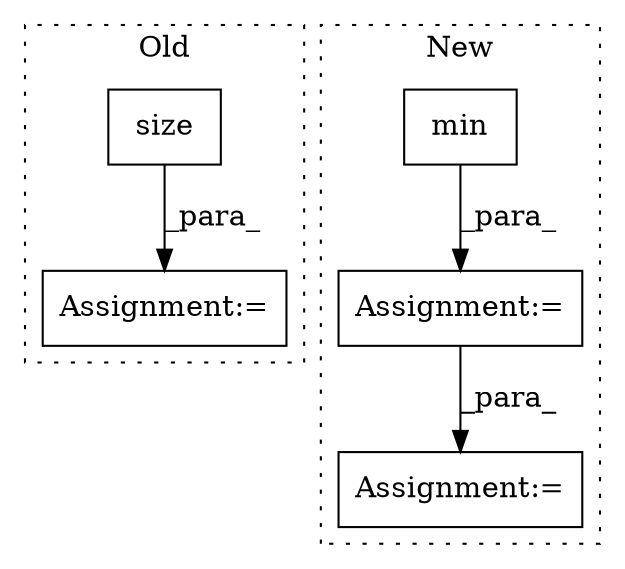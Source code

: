 digraph G {
subgraph cluster0 {
1 [label="size" a="32" s="3567" l="6" shape="box"];
4 [label="Assignment:=" a="7" s="3545" l="2" shape="box"];
label = "Old";
style="dotted";
}
subgraph cluster1 {
2 [label="min" a="32" s="4700,4707" l="4,1" shape="box"];
3 [label="Assignment:=" a="7" s="4786" l="1" shape="box"];
5 [label="Assignment:=" a="7" s="4617" l="1" shape="box"];
label = "New";
style="dotted";
}
1 -> 4 [label="_para_"];
2 -> 5 [label="_para_"];
5 -> 3 [label="_para_"];
}